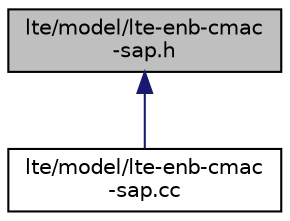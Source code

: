 digraph "lte/model/lte-enb-cmac-sap.h"
{
  edge [fontname="Helvetica",fontsize="10",labelfontname="Helvetica",labelfontsize="10"];
  node [fontname="Helvetica",fontsize="10",shape=record];
  Node1 [label="lte/model/lte-enb-cmac\l-sap.h",height=0.2,width=0.4,color="black", fillcolor="grey75", style="filled", fontcolor="black"];
  Node1 -> Node2 [dir="back",color="midnightblue",fontsize="10",style="solid"];
  Node2 [label="lte/model/lte-enb-cmac\l-sap.cc",height=0.2,width=0.4,color="black", fillcolor="white", style="filled",URL="$da/d52/lte-enb-cmac-sap_8cc.html"];
}
